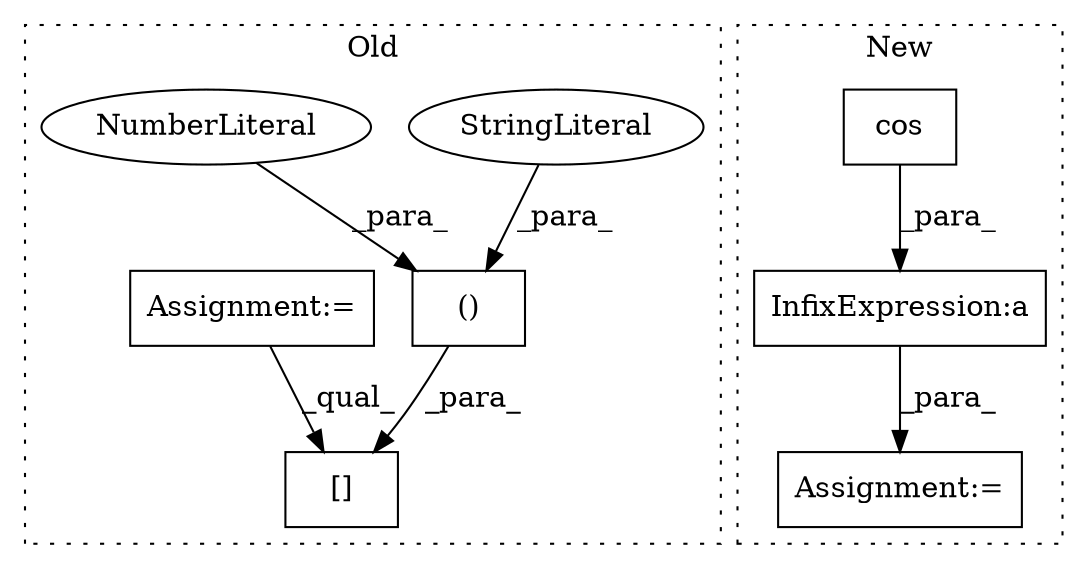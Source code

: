 digraph G {
subgraph cluster0 {
1 [label="[]" a="2" s="2242,2309" l="23,2" shape="box"];
5 [label="()" a="106" s="2265" l="44" shape="box"];
6 [label="StringLiteral" a="45" s="2293" l="16" shape="ellipse"];
7 [label="NumberLiteral" a="34" s="2279" l="1" shape="ellipse"];
8 [label="Assignment:=" a="7" s="2022" l="1" shape="box"];
label = "Old";
style="dotted";
}
subgraph cluster1 {
2 [label="cos" a="32" s="1897" l="5" shape="box"];
3 [label="InfixExpression:a" a="27" s="2145" l="3" shape="box"];
4 [label="Assignment:=" a="7" s="2220" l="1" shape="box"];
label = "New";
style="dotted";
}
2 -> 3 [label="_para_"];
3 -> 4 [label="_para_"];
5 -> 1 [label="_para_"];
6 -> 5 [label="_para_"];
7 -> 5 [label="_para_"];
8 -> 1 [label="_qual_"];
}